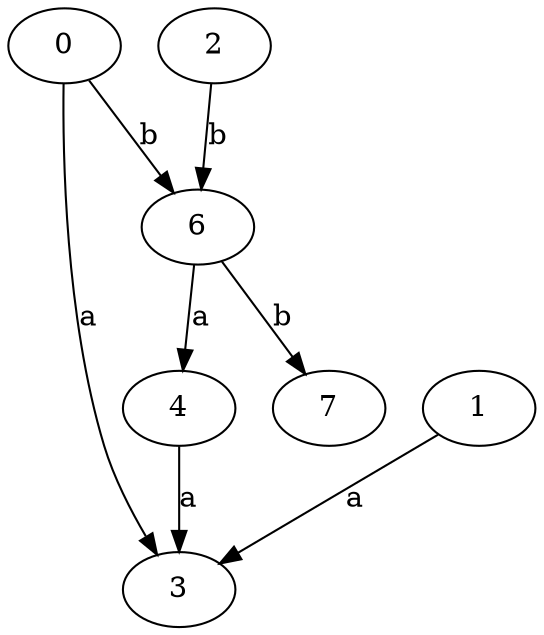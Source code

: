 strict digraph  {
3;
4;
6;
0;
1;
2;
7;
4 -> 3  [label=a];
6 -> 4  [label=a];
6 -> 7  [label=b];
0 -> 3  [label=a];
0 -> 6  [label=b];
1 -> 3  [label=a];
2 -> 6  [label=b];
}
